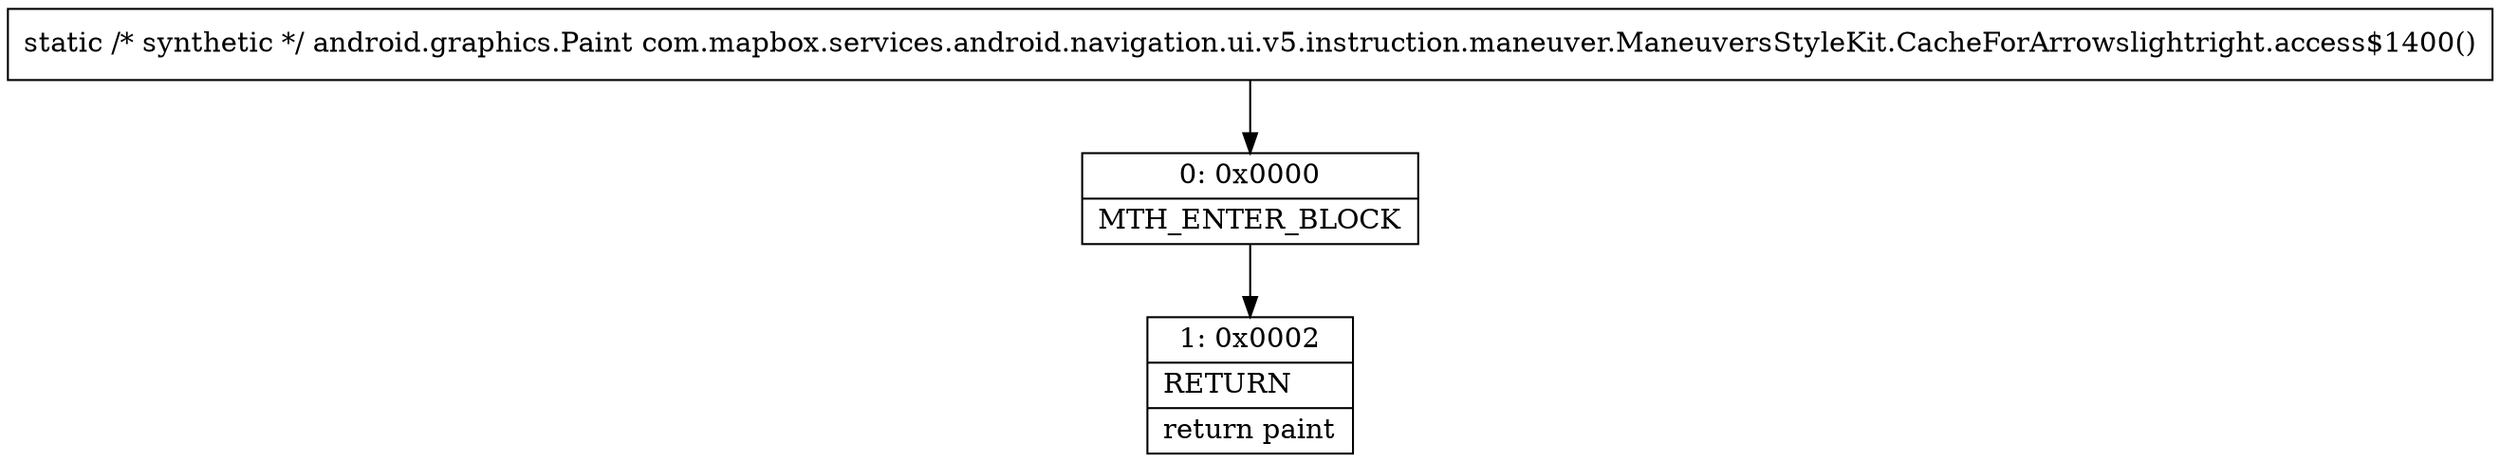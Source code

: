 digraph "CFG forcom.mapbox.services.android.navigation.ui.v5.instruction.maneuver.ManeuversStyleKit.CacheForArrowslightright.access$1400()Landroid\/graphics\/Paint;" {
Node_0 [shape=record,label="{0\:\ 0x0000|MTH_ENTER_BLOCK\l}"];
Node_1 [shape=record,label="{1\:\ 0x0002|RETURN\l|return paint\l}"];
MethodNode[shape=record,label="{static \/* synthetic *\/ android.graphics.Paint com.mapbox.services.android.navigation.ui.v5.instruction.maneuver.ManeuversStyleKit.CacheForArrowslightright.access$1400() }"];
MethodNode -> Node_0;
Node_0 -> Node_1;
}

